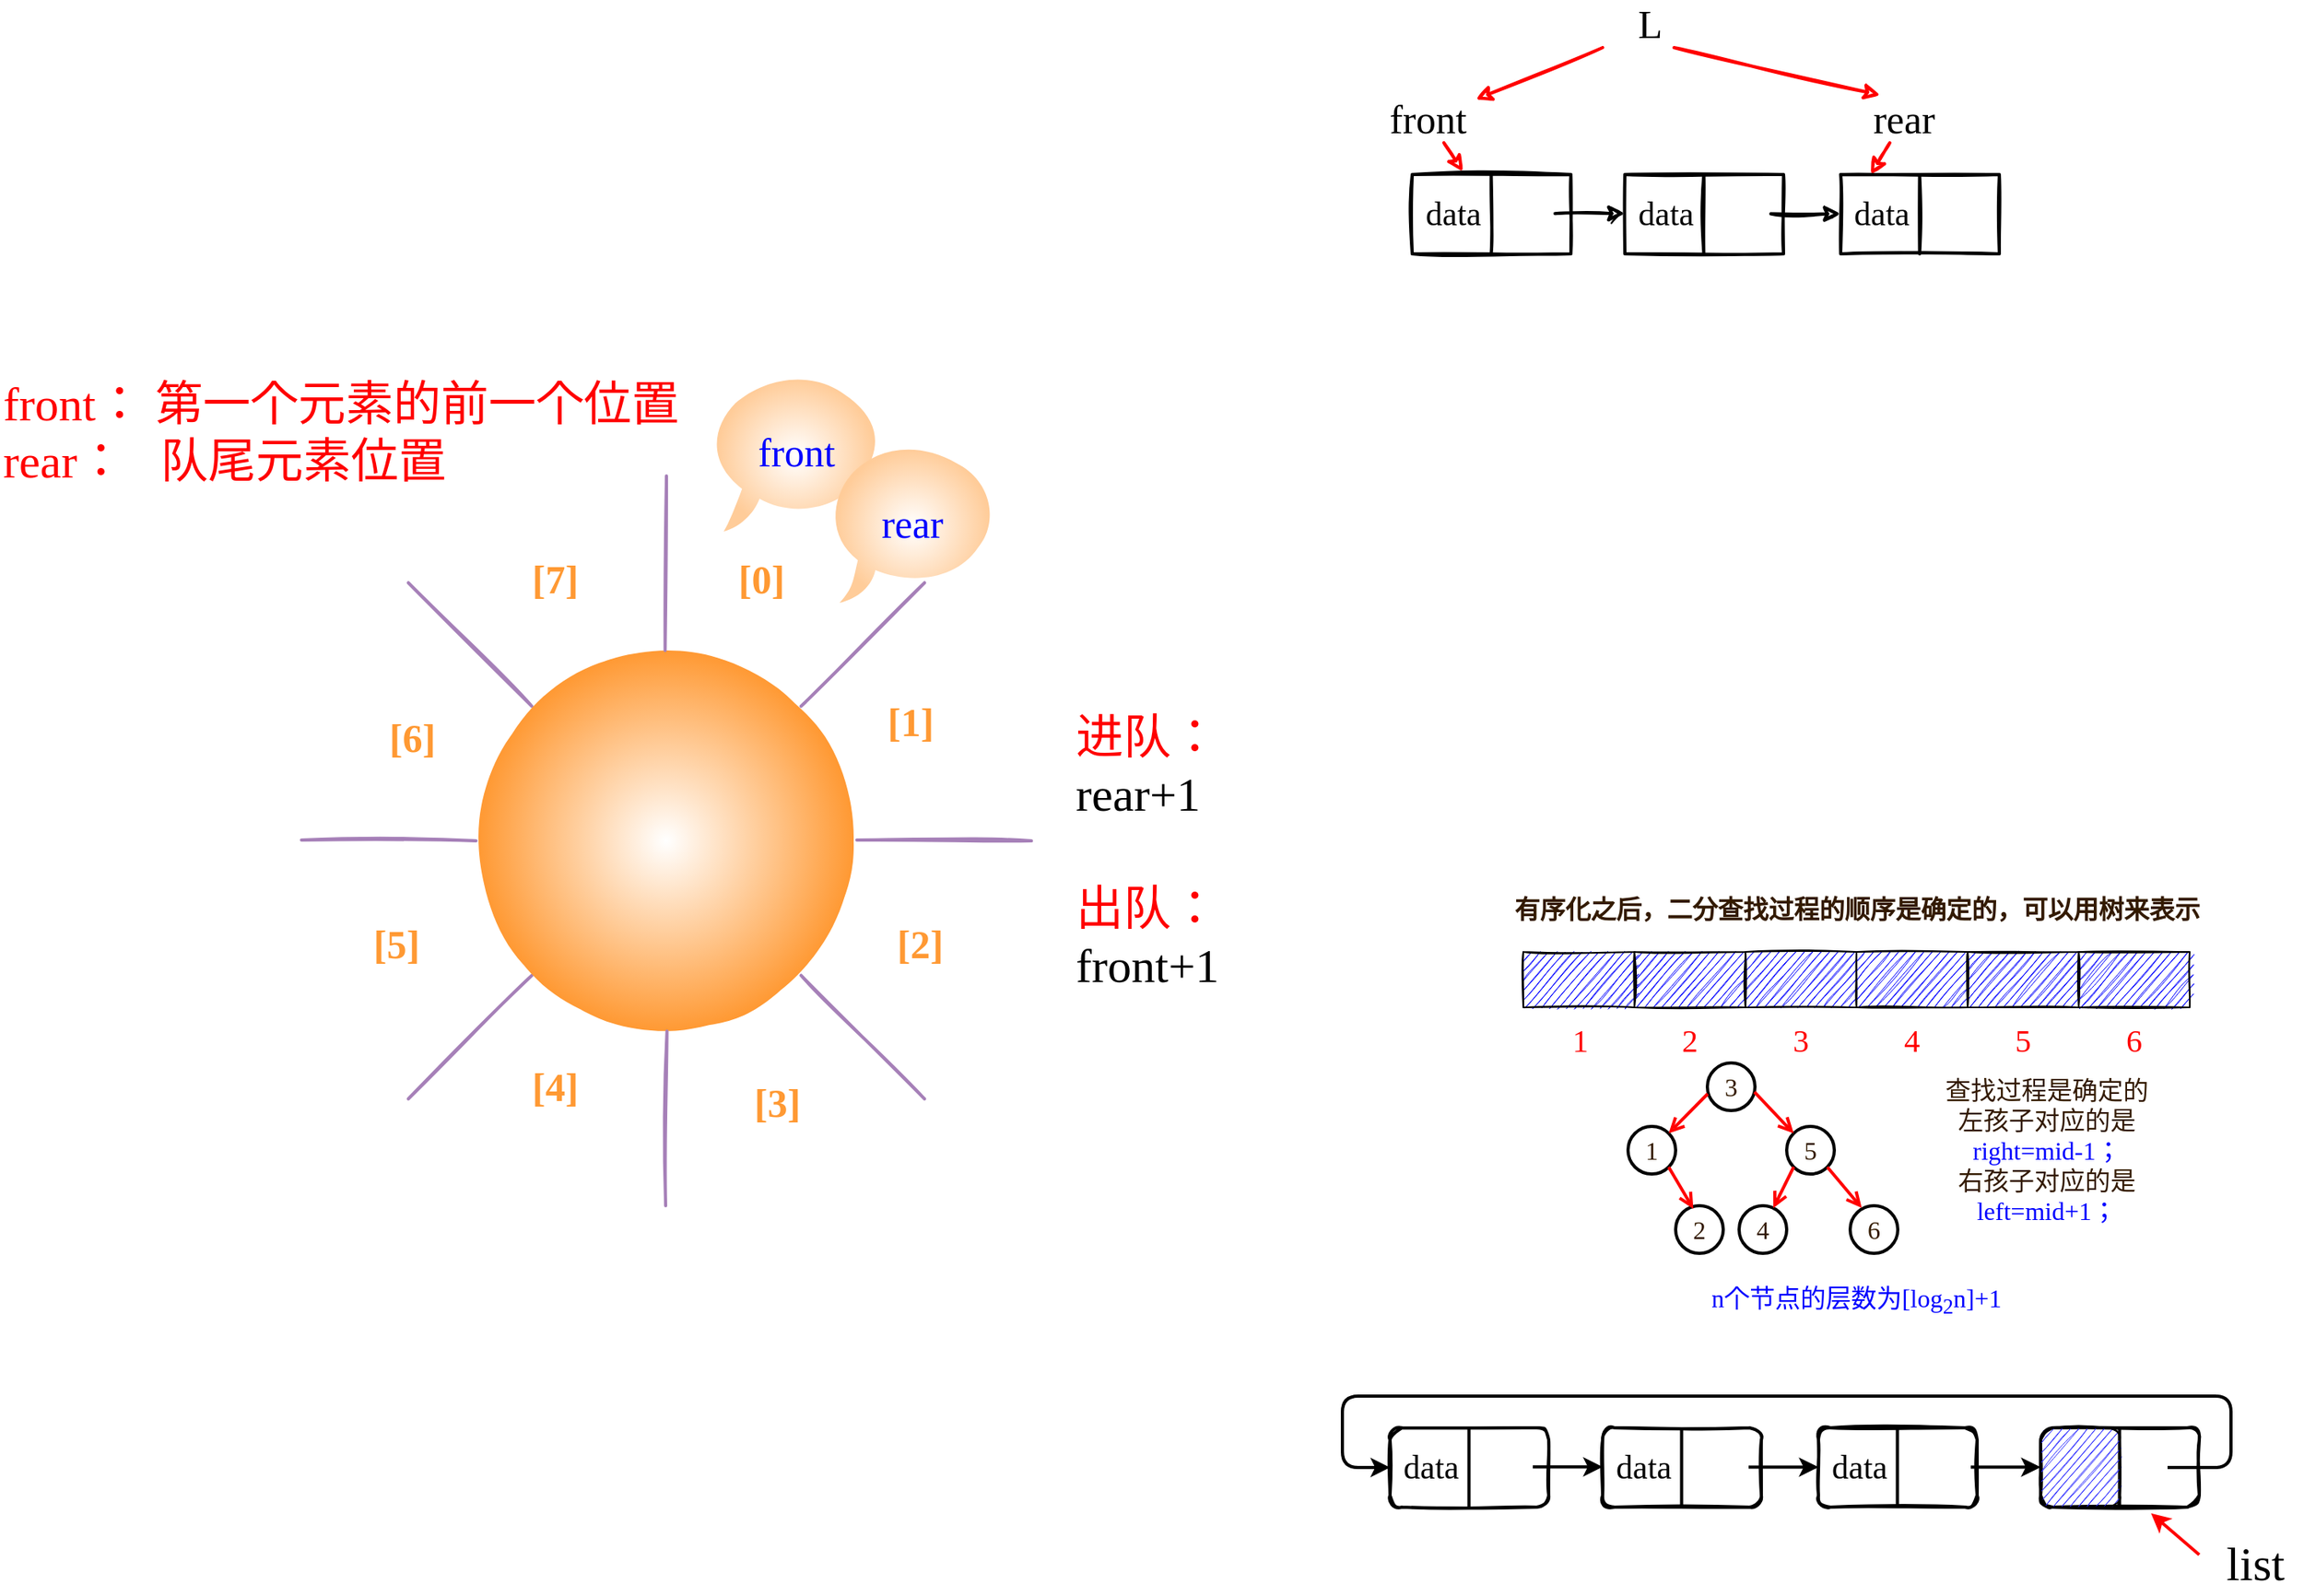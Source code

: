 <mxfile version="15.4.3" type="github">
  <diagram id="8I_mIMfLEamESNXaoSyJ" name="第 1 页">
    <mxGraphModel dx="2234" dy="1443" grid="1" gridSize="10" guides="1" tooltips="1" connect="1" arrows="1" fold="1" page="1" pageScale="1" pageWidth="3300" pageHeight="4681" math="0" shadow="0">
      <root>
        <mxCell id="0" />
        <mxCell id="1" parent="0" />
        <mxCell id="Zysu6RZLNLSL2eDihiWz-1" value="" style="whiteSpace=wrap;html=1;shadow=0;glass=0;strokeWidth=2;fillColor=none;gradientDirection=south;sketch=1;" parent="1" vertex="1">
          <mxGeometry x="1064" y="290" width="100" height="50" as="geometry" />
        </mxCell>
        <mxCell id="Zysu6RZLNLSL2eDihiWz-2" value="" style="endArrow=none;html=1;edgeStyle=orthogonalEdgeStyle;curved=0;strokeWidth=2;sketch=1;" parent="1" edge="1">
          <mxGeometry width="50" height="50" relative="1" as="geometry">
            <mxPoint x="1113.76" y="340" as="sourcePoint" />
            <mxPoint x="1113.76" y="290" as="targetPoint" />
          </mxGeometry>
        </mxCell>
        <mxCell id="Zysu6RZLNLSL2eDihiWz-3" value="" style="whiteSpace=wrap;html=1;shadow=0;glass=0;strokeWidth=2;fillColor=none;gradientDirection=south;sketch=1;" parent="1" vertex="1">
          <mxGeometry x="1200" y="290" width="100" height="50" as="geometry" />
        </mxCell>
        <mxCell id="Zysu6RZLNLSL2eDihiWz-4" value="" style="endArrow=none;html=1;edgeStyle=orthogonalEdgeStyle;curved=0;strokeWidth=2;sketch=1;" parent="1" edge="1">
          <mxGeometry width="50" height="50" relative="1" as="geometry">
            <mxPoint x="1249.76" y="340" as="sourcePoint" />
            <mxPoint x="1249.76" y="290" as="targetPoint" />
          </mxGeometry>
        </mxCell>
        <mxCell id="Zysu6RZLNLSL2eDihiWz-7" value="" style="whiteSpace=wrap;html=1;shadow=0;glass=0;strokeWidth=2;fillColor=none;gradientDirection=south;sketch=1;" parent="1" vertex="1">
          <mxGeometry x="930" y="290" width="100" height="50" as="geometry" />
        </mxCell>
        <mxCell id="Zysu6RZLNLSL2eDihiWz-8" value="" style="endArrow=none;html=1;edgeStyle=orthogonalEdgeStyle;curved=0;strokeWidth=2;sketch=1;" parent="1" edge="1">
          <mxGeometry width="50" height="50" relative="1" as="geometry">
            <mxPoint x="979.76" y="340" as="sourcePoint" />
            <mxPoint x="979.76" y="290" as="targetPoint" />
          </mxGeometry>
        </mxCell>
        <mxCell id="Zysu6RZLNLSL2eDihiWz-10" value="" style="endArrow=classic;html=1;endFill=1;strokeWidth=2;sketch=1;" parent="1" edge="1">
          <mxGeometry width="50" height="50" relative="1" as="geometry">
            <mxPoint x="1020" y="314.58" as="sourcePoint" />
            <mxPoint x="1064" y="314.58" as="targetPoint" />
          </mxGeometry>
        </mxCell>
        <mxCell id="Zysu6RZLNLSL2eDihiWz-12" value="" style="endArrow=classic;html=1;edgeStyle=orthogonalEdgeStyle;curved=0;endFill=1;strokeWidth=2;sketch=1;" parent="1" edge="1">
          <mxGeometry width="50" height="50" relative="1" as="geometry">
            <mxPoint x="1156" y="314.8" as="sourcePoint" />
            <mxPoint x="1200" y="314.8" as="targetPoint" />
            <Array as="points">
              <mxPoint x="1200" y="314.8" />
            </Array>
          </mxGeometry>
        </mxCell>
        <mxCell id="Zysu6RZLNLSL2eDihiWz-16" value="data" style="text;html=1;strokeColor=none;fillColor=none;align=center;verticalAlign=middle;whiteSpace=wrap;fontFamily=Comic Sans MS;fontSize=21;sketch=1;" parent="1" vertex="1">
          <mxGeometry x="926" y="300" width="60" height="30" as="geometry" />
        </mxCell>
        <mxCell id="Zysu6RZLNLSL2eDihiWz-17" value="data" style="text;html=1;strokeColor=none;fillColor=none;align=center;verticalAlign=middle;whiteSpace=wrap;fontFamily=Comic Sans MS;fontSize=21;sketch=1;" parent="1" vertex="1">
          <mxGeometry x="1060" y="300" width="60" height="30" as="geometry" />
        </mxCell>
        <mxCell id="Zysu6RZLNLSL2eDihiWz-18" value="data" style="text;html=1;strokeColor=none;fillColor=none;align=center;verticalAlign=middle;whiteSpace=wrap;fontFamily=Comic Sans MS;fontSize=21;sketch=1;" parent="1" vertex="1">
          <mxGeometry x="1196" y="300" width="60" height="30" as="geometry" />
        </mxCell>
        <mxCell id="Zysu6RZLNLSL2eDihiWz-19" value="" style="ellipse;whiteSpace=wrap;html=1;aspect=fixed;fillColor=#FFFFFF;strokeColor=none;gradientDirection=radial;sketch=1;" parent="1" vertex="1">
          <mxGeometry x="230" y="480" width="460" height="460" as="geometry" />
        </mxCell>
        <mxCell id="Zysu6RZLNLSL2eDihiWz-20" style="edgeStyle=none;orthogonalLoop=1;jettySize=auto;html=1;exitX=0;exitY=0;exitDx=0;exitDy=0;startArrow=none;startFill=0;endArrow=none;endFill=0;strokeWidth=2;strokeColor=#A680B8;sketch=1;" parent="1" source="Zysu6RZLNLSL2eDihiWz-24" target="Zysu6RZLNLSL2eDihiWz-19" edge="1">
          <mxGeometry relative="1" as="geometry" />
        </mxCell>
        <mxCell id="Zysu6RZLNLSL2eDihiWz-21" style="edgeStyle=none;orthogonalLoop=1;jettySize=auto;html=1;exitX=0;exitY=1;exitDx=0;exitDy=0;startArrow=none;startFill=0;endArrow=none;endFill=0;strokeWidth=2;strokeColor=#A680B8;sketch=1;" parent="1" source="Zysu6RZLNLSL2eDihiWz-24" target="Zysu6RZLNLSL2eDihiWz-19" edge="1">
          <mxGeometry relative="1" as="geometry" />
        </mxCell>
        <mxCell id="Zysu6RZLNLSL2eDihiWz-22" style="edgeStyle=none;orthogonalLoop=1;jettySize=auto;html=1;exitX=1;exitY=0;exitDx=0;exitDy=0;startArrow=none;startFill=0;endArrow=none;endFill=0;strokeWidth=2;strokeColor=#A680B8;sketch=1;" parent="1" source="Zysu6RZLNLSL2eDihiWz-24" target="Zysu6RZLNLSL2eDihiWz-19" edge="1">
          <mxGeometry relative="1" as="geometry" />
        </mxCell>
        <mxCell id="Zysu6RZLNLSL2eDihiWz-23" style="edgeStyle=none;orthogonalLoop=1;jettySize=auto;html=1;exitX=1;exitY=1;exitDx=0;exitDy=0;startArrow=none;startFill=0;endArrow=none;endFill=0;strokeWidth=2;strokeColor=#A680B8;sketch=1;" parent="1" source="Zysu6RZLNLSL2eDihiWz-24" target="Zysu6RZLNLSL2eDihiWz-19" edge="1">
          <mxGeometry relative="1" as="geometry" />
        </mxCell>
        <mxCell id="Zysu6RZLNLSL2eDihiWz-24" value="" style="ellipse;whiteSpace=wrap;html=1;aspect=fixed;gradientDirection=radial;strokeColor=none;gradientColor=#FF9933;sketch=1;" parent="1" vertex="1">
          <mxGeometry x="340" y="590" width="240" height="240" as="geometry" />
        </mxCell>
        <mxCell id="Zysu6RZLNLSL2eDihiWz-25" value="" style="endArrow=none;html=1;entryX=0.5;entryY=0;entryDx=0;entryDy=0;strokeWidth=2;strokeColor=#A680B8;sketch=1;" parent="1" target="Zysu6RZLNLSL2eDihiWz-19" edge="1">
          <mxGeometry width="50" height="50" relative="1" as="geometry">
            <mxPoint x="459.17" y="590" as="sourcePoint" />
            <mxPoint x="459.17" y="520" as="targetPoint" />
          </mxGeometry>
        </mxCell>
        <mxCell id="Zysu6RZLNLSL2eDihiWz-26" value="" style="endArrow=none;html=1;entryX=0.5;entryY=0;entryDx=0;entryDy=0;strokeColor=#A680B8;strokeWidth=2;sketch=1;" parent="1" edge="1">
          <mxGeometry width="50" height="50" relative="1" as="geometry">
            <mxPoint x="459.5" y="940" as="sourcePoint" />
            <mxPoint x="460.33" y="830" as="targetPoint" />
          </mxGeometry>
        </mxCell>
        <mxCell id="Zysu6RZLNLSL2eDihiWz-27" value="" style="endArrow=none;html=1;entryX=0.5;entryY=0;entryDx=0;entryDy=0;exitX=1;exitY=0.5;exitDx=0;exitDy=0;strokeWidth=2;strokeColor=#A680B8;sketch=1;" parent="1" source="Zysu6RZLNLSL2eDihiWz-19" edge="1">
          <mxGeometry width="50" height="50" relative="1" as="geometry">
            <mxPoint x="679.17" y="709.5" as="sourcePoint" />
            <mxPoint x="580.0" y="709.5" as="targetPoint" />
          </mxGeometry>
        </mxCell>
        <mxCell id="Zysu6RZLNLSL2eDihiWz-28" value="" style="endArrow=none;html=1;entryX=0.5;entryY=0;entryDx=0;entryDy=0;exitX=1;exitY=0.5;exitDx=0;exitDy=0;strokeColor=#A680B8;strokeWidth=2;sketch=1;" parent="1" edge="1">
          <mxGeometry width="50" height="50" relative="1" as="geometry">
            <mxPoint x="340" y="710" as="sourcePoint" />
            <mxPoint x="230" y="709.5" as="targetPoint" />
          </mxGeometry>
        </mxCell>
        <mxCell id="Zysu6RZLNLSL2eDihiWz-29" value="[0]" style="text;html=1;strokeColor=none;fillColor=none;align=center;verticalAlign=middle;whiteSpace=wrap;fontSize=25;fontFamily=Comic Sans MS;fontColor=#FF9933;fontStyle=1;horizontal=1;labelBackgroundColor=none;labelBorderColor=none;sketch=1;" parent="1" vertex="1">
          <mxGeometry x="490" y="530" width="60" height="30" as="geometry" />
        </mxCell>
        <mxCell id="Zysu6RZLNLSL2eDihiWz-30" value="[7]" style="text;html=1;strokeColor=none;fillColor=none;align=center;verticalAlign=middle;whiteSpace=wrap;fontSize=25;fontFamily=Comic Sans MS;fontColor=#FF9933;fontStyle=1;horizontal=1;labelBackgroundColor=none;labelBorderColor=none;sketch=1;" parent="1" vertex="1">
          <mxGeometry x="360" y="530" width="60" height="30" as="geometry" />
        </mxCell>
        <mxCell id="Zysu6RZLNLSL2eDihiWz-31" value="[6]" style="text;html=1;strokeColor=none;fillColor=none;align=center;verticalAlign=middle;whiteSpace=wrap;fontSize=25;fontFamily=Comic Sans MS;fontColor=#FF9933;fontStyle=1;horizontal=1;labelBackgroundColor=none;labelBorderColor=none;sketch=1;" parent="1" vertex="1">
          <mxGeometry x="270" y="630" width="60" height="30" as="geometry" />
        </mxCell>
        <mxCell id="Zysu6RZLNLSL2eDihiWz-32" value="[5]" style="text;html=1;strokeColor=none;fillColor=none;align=center;verticalAlign=middle;whiteSpace=wrap;fontSize=25;fontFamily=Comic Sans MS;fontColor=#FF9933;fontStyle=1;horizontal=1;labelBackgroundColor=none;labelBorderColor=none;sketch=1;" parent="1" vertex="1">
          <mxGeometry x="260" y="760" width="60" height="30" as="geometry" />
        </mxCell>
        <mxCell id="Zysu6RZLNLSL2eDihiWz-33" value="[4]" style="text;html=1;strokeColor=none;fillColor=none;align=center;verticalAlign=middle;whiteSpace=wrap;fontSize=25;fontFamily=Comic Sans MS;fontColor=#FF9933;fontStyle=1;horizontal=1;labelBackgroundColor=none;labelBorderColor=none;sketch=1;" parent="1" vertex="1">
          <mxGeometry x="360" y="850" width="60" height="30" as="geometry" />
        </mxCell>
        <mxCell id="Zysu6RZLNLSL2eDihiWz-34" value="[1]" style="text;html=1;strokeColor=none;fillColor=none;align=center;verticalAlign=middle;whiteSpace=wrap;fontSize=25;fontFamily=Comic Sans MS;fontColor=#FF9933;fontStyle=1;horizontal=1;labelBackgroundColor=none;labelBorderColor=none;sketch=1;" parent="1" vertex="1">
          <mxGeometry x="584" y="620" width="60" height="30" as="geometry" />
        </mxCell>
        <mxCell id="Zysu6RZLNLSL2eDihiWz-35" value="[2]" style="text;html=1;strokeColor=none;fillColor=none;align=center;verticalAlign=middle;whiteSpace=wrap;fontSize=25;fontFamily=Comic Sans MS;fontColor=#FF9933;fontStyle=1;horizontal=1;labelBackgroundColor=none;labelBorderColor=none;sketch=1;" parent="1" vertex="1">
          <mxGeometry x="590" y="760" width="60" height="30" as="geometry" />
        </mxCell>
        <mxCell id="Zysu6RZLNLSL2eDihiWz-36" value="[3]" style="text;html=1;strokeColor=none;fillColor=none;align=center;verticalAlign=middle;whiteSpace=wrap;fontSize=25;fontFamily=Comic Sans MS;fontColor=#FF9933;fontStyle=1;horizontal=1;labelBackgroundColor=none;labelBorderColor=none;sketch=1;" parent="1" vertex="1">
          <mxGeometry x="500" y="860" width="60" height="30" as="geometry" />
        </mxCell>
        <mxCell id="Zysu6RZLNLSL2eDihiWz-37" value="front" style="whiteSpace=wrap;html=1;shape=mxgraph.basic.oval_callout;labelBackgroundColor=none;fontFamily=Comic Sans MS;fontSize=25;fontColor=#0000FF;fillColor=default;gradientDirection=radial;verticalAlign=middle;strokeColor=none;gradientColor=#FFCC99;sketch=1;" parent="1" vertex="1">
          <mxGeometry x="487" y="415" width="110" height="100" as="geometry" />
        </mxCell>
        <mxCell id="Zysu6RZLNLSL2eDihiWz-38" value="进队：&lt;br style=&quot;font-size: 30px;&quot;&gt;&lt;font color=&quot;#000000&quot; style=&quot;font-size: 30px;&quot;&gt;rear+1&lt;/font&gt;&lt;br style=&quot;font-size: 30px;&quot;&gt;&lt;br style=&quot;font-size: 30px;&quot;&gt;出队：&lt;br style=&quot;font-size: 30px;&quot;&gt;&lt;font color=&quot;#000000&quot; style=&quot;font-size: 30px;&quot;&gt;front+1&lt;/font&gt;" style="text;html=1;strokeColor=none;fillColor=none;align=left;verticalAlign=top;whiteSpace=wrap;labelBackgroundColor=none;fontFamily=Comic Sans MS;fontSize=30;fontColor=#FF0000;sketch=1;" parent="1" vertex="1">
          <mxGeometry x="716" y="620" width="140" height="210" as="geometry" />
        </mxCell>
        <mxCell id="Zysu6RZLNLSL2eDihiWz-39" value="front： 第一个元素的前一个位置&lt;br&gt;rear：&amp;nbsp; &amp;nbsp;队尾元素位置" style="text;html=1;strokeColor=none;fillColor=none;align=left;verticalAlign=top;whiteSpace=wrap;labelBackgroundColor=none;fontFamily=Comic Sans MS;fontSize=30;fontColor=#FF0000;horizontal=1;sketch=1;" parent="1" vertex="1">
          <mxGeometry x="40" y="410" width="470" height="100" as="geometry" />
        </mxCell>
        <mxCell id="Zysu6RZLNLSL2eDihiWz-40" style="edgeStyle=none;orthogonalLoop=1;jettySize=auto;html=1;exitX=1;exitY=0.5;exitDx=0;exitDy=0;fontFamily=Comic Sans MS;fontSize=30;fontColor=#FF0000;startArrow=none;startFill=0;endArrow=none;endFill=0;strokeColor=#A680B8;strokeWidth=2;sketch=1;" parent="1" source="Zysu6RZLNLSL2eDihiWz-39" target="Zysu6RZLNLSL2eDihiWz-39" edge="1">
          <mxGeometry relative="1" as="geometry" />
        </mxCell>
        <mxCell id="Zysu6RZLNLSL2eDihiWz-41" value="rear" style="whiteSpace=wrap;html=1;shape=mxgraph.basic.oval_callout;labelBackgroundColor=none;fontFamily=Comic Sans MS;fontSize=25;fontColor=#0000FF;fillColor=default;gradientDirection=radial;verticalAlign=middle;strokeColor=none;gradientColor=#FFCC99;sketch=1;" parent="1" vertex="1">
          <mxGeometry x="560" y="460" width="110" height="100" as="geometry" />
        </mxCell>
        <mxCell id="Zysu6RZLNLSL2eDihiWz-42" value="front" style="text;html=1;strokeColor=none;fillColor=none;align=center;verticalAlign=middle;whiteSpace=wrap;fontFamily=Comic Sans MS;fontSize=25;sketch=1;" parent="1" vertex="1">
          <mxGeometry x="910" y="240" width="60" height="30" as="geometry" />
        </mxCell>
        <mxCell id="Zysu6RZLNLSL2eDihiWz-43" value="L" style="text;html=1;strokeColor=none;fillColor=none;align=center;verticalAlign=middle;whiteSpace=wrap;fontFamily=Comic Sans MS;fontSize=25;sketch=1;" parent="1" vertex="1">
          <mxGeometry x="1050" y="180" width="60" height="30" as="geometry" />
        </mxCell>
        <mxCell id="Zysu6RZLNLSL2eDihiWz-46" value="" style="endArrow=classic;html=1;endFill=1;strokeWidth=2;strokeColor=#FF0000;sketch=1;" parent="1" source="Zysu6RZLNLSL2eDihiWz-48" edge="1">
          <mxGeometry width="50" height="50" relative="1" as="geometry">
            <mxPoint x="1233" y="270" as="sourcePoint" />
            <mxPoint x="1219" y="290" as="targetPoint" />
            <Array as="points" />
          </mxGeometry>
        </mxCell>
        <mxCell id="Zysu6RZLNLSL2eDihiWz-47" value="" style="endArrow=classic;html=1;endFill=1;strokeWidth=2;strokeColor=#FF0000;exitX=0;exitY=1;exitDx=0;exitDy=0;sketch=1;" parent="1" source="Zysu6RZLNLSL2eDihiWz-43" target="Zysu6RZLNLSL2eDihiWz-42" edge="1">
          <mxGeometry width="50" height="50" relative="1" as="geometry">
            <mxPoint x="1070" y="210" as="sourcePoint" />
            <mxPoint x="998" y="230" as="targetPoint" />
          </mxGeometry>
        </mxCell>
        <mxCell id="Zysu6RZLNLSL2eDihiWz-48" value="rear" style="text;html=1;strokeColor=none;fillColor=none;align=center;verticalAlign=middle;whiteSpace=wrap;fontFamily=Comic Sans MS;fontSize=25;sketch=1;" parent="1" vertex="1">
          <mxGeometry x="1210" y="240" width="60" height="30" as="geometry" />
        </mxCell>
        <mxCell id="Zysu6RZLNLSL2eDihiWz-49" value="" style="endArrow=classic;html=1;endFill=1;strokeWidth=2;strokeColor=#FF0000;exitX=0.75;exitY=1;exitDx=0;exitDy=0;entryX=0.25;entryY=0;entryDx=0;entryDy=0;sketch=1;" parent="1" source="Zysu6RZLNLSL2eDihiWz-43" target="Zysu6RZLNLSL2eDihiWz-48" edge="1">
          <mxGeometry width="50" height="50" relative="1" as="geometry">
            <mxPoint x="1130" y="189.996" as="sourcePoint" />
            <mxPoint x="1176" y="250" as="targetPoint" />
          </mxGeometry>
        </mxCell>
        <mxCell id="Zysu6RZLNLSL2eDihiWz-50" value="" style="endArrow=classic;html=1;endFill=1;strokeWidth=2;strokeColor=#FF0000;entryX=0.32;entryY=-0.036;entryDx=0;entryDy=0;entryPerimeter=0;sketch=1;" parent="1" source="Zysu6RZLNLSL2eDihiWz-42" target="Zysu6RZLNLSL2eDihiWz-7" edge="1">
          <mxGeometry width="50" height="50" relative="1" as="geometry">
            <mxPoint x="961" y="280" as="sourcePoint" />
            <mxPoint x="973.3" y="297.9" as="targetPoint" />
            <Array as="points" />
          </mxGeometry>
        </mxCell>
        <mxCell id="9BJwpCjlnF0WbDAI3doB-7" value="1" style="text;html=1;strokeColor=none;fillColor=none;align=center;verticalAlign=middle;whiteSpace=wrap;rounded=0;sketch=1;fontSize=20;fontFamily=Comic Sans MS;fontColor=#FF0000;" parent="1" vertex="1">
          <mxGeometry x="1006" y="820" width="60" height="30" as="geometry" />
        </mxCell>
        <mxCell id="9BJwpCjlnF0WbDAI3doB-8" value="2" style="text;html=1;strokeColor=none;fillColor=none;align=center;verticalAlign=middle;whiteSpace=wrap;rounded=0;sketch=1;fontSize=20;fontFamily=Comic Sans MS;fontColor=#FF0000;" parent="1" vertex="1">
          <mxGeometry x="1075" y="820" width="60" height="30" as="geometry" />
        </mxCell>
        <mxCell id="9BJwpCjlnF0WbDAI3doB-9" value="3" style="text;html=1;strokeColor=none;fillColor=none;align=center;verticalAlign=middle;whiteSpace=wrap;rounded=0;sketch=1;fontSize=20;fontFamily=Comic Sans MS;fontColor=#FF0000;" parent="1" vertex="1">
          <mxGeometry x="1145" y="820" width="60" height="30" as="geometry" />
        </mxCell>
        <mxCell id="9BJwpCjlnF0WbDAI3doB-10" value="4" style="text;html=1;strokeColor=none;fillColor=none;align=center;verticalAlign=middle;whiteSpace=wrap;rounded=0;sketch=1;fontSize=20;fontFamily=Comic Sans MS;fontColor=#FF0000;" parent="1" vertex="1">
          <mxGeometry x="1215" y="820" width="60" height="30" as="geometry" />
        </mxCell>
        <mxCell id="9BJwpCjlnF0WbDAI3doB-11" value="5" style="text;html=1;strokeColor=none;fillColor=none;align=center;verticalAlign=middle;whiteSpace=wrap;rounded=0;sketch=1;fontSize=20;fontFamily=Comic Sans MS;fontColor=#FF0000;" parent="1" vertex="1">
          <mxGeometry x="1285" y="820" width="60" height="30" as="geometry" />
        </mxCell>
        <mxCell id="9BJwpCjlnF0WbDAI3doB-12" value="6" style="text;html=1;strokeColor=none;fillColor=none;align=center;verticalAlign=middle;whiteSpace=wrap;rounded=0;sketch=1;fontSize=20;fontFamily=Comic Sans MS;fontColor=#FF0000;" parent="1" vertex="1">
          <mxGeometry x="1355" y="820" width="60" height="30" as="geometry" />
        </mxCell>
        <mxCell id="9BJwpCjlnF0WbDAI3doB-13" value="有序化之后，二分查找过程的顺序是确定的，可以用树来表示" style="text;html=1;strokeColor=none;fillColor=none;align=center;verticalAlign=middle;whiteSpace=wrap;rounded=0;sketch=1;fontFamily=Comic Sans MS;fontSize=16;fontColor=#331A00;labelBackgroundColor=none;fontStyle=1;horizontal=1;" parent="1" vertex="1">
          <mxGeometry x="989.75" y="745" width="440.5" height="15" as="geometry" />
        </mxCell>
        <mxCell id="9BJwpCjlnF0WbDAI3doB-14" value="" style="group" parent="1" vertex="1" connectable="0">
          <mxGeometry x="1000" y="780" width="420" height="35" as="geometry" />
        </mxCell>
        <mxCell id="9BJwpCjlnF0WbDAI3doB-1" value="" style="whiteSpace=wrap;html=1;sketch=1;fillStyle=hachure;fillColor=#0000FF;strokeColor=#000000;" parent="9BJwpCjlnF0WbDAI3doB-14" vertex="1">
          <mxGeometry width="70" height="35" as="geometry" />
        </mxCell>
        <mxCell id="9BJwpCjlnF0WbDAI3doB-2" value="" style="whiteSpace=wrap;html=1;sketch=1;fillStyle=hachure;fillColor=#0000FF;" parent="9BJwpCjlnF0WbDAI3doB-14" vertex="1">
          <mxGeometry x="70" width="70" height="35" as="geometry" />
        </mxCell>
        <mxCell id="9BJwpCjlnF0WbDAI3doB-3" value="" style="whiteSpace=wrap;html=1;sketch=1;fillStyle=hachure;fillColor=#0000FF;" parent="9BJwpCjlnF0WbDAI3doB-14" vertex="1">
          <mxGeometry x="140" width="70" height="35" as="geometry" />
        </mxCell>
        <mxCell id="9BJwpCjlnF0WbDAI3doB-4" value="" style="whiteSpace=wrap;html=1;sketch=1;fillStyle=hachure;fillColor=#0000FF;" parent="9BJwpCjlnF0WbDAI3doB-14" vertex="1">
          <mxGeometry x="210" width="70" height="35" as="geometry" />
        </mxCell>
        <mxCell id="9BJwpCjlnF0WbDAI3doB-5" value="" style="whiteSpace=wrap;html=1;sketch=1;fillStyle=hachure;fillColor=#0000FF;" parent="9BJwpCjlnF0WbDAI3doB-14" vertex="1">
          <mxGeometry x="280" width="70" height="35" as="geometry" />
        </mxCell>
        <mxCell id="9BJwpCjlnF0WbDAI3doB-6" value="" style="whiteSpace=wrap;html=1;sketch=1;fillStyle=hachure;fillColor=#0000FF;" parent="9BJwpCjlnF0WbDAI3doB-14" vertex="1">
          <mxGeometry x="350" width="70" height="35" as="geometry" />
        </mxCell>
        <mxCell id="9BJwpCjlnF0WbDAI3doB-15" value="3" style="ellipse;whiteSpace=wrap;html=1;aspect=fixed;labelBackgroundColor=none;sketch=0;fontFamily=Comic Sans MS;fontSize=16;fontColor=#331A00;strokeColor=#000000;fillColor=none;gradientDirection=south;align=center;strokeWidth=2;fillStyle=hachure;" parent="1" vertex="1">
          <mxGeometry x="1116" y="850" width="30" height="30" as="geometry" />
        </mxCell>
        <mxCell id="9BJwpCjlnF0WbDAI3doB-16" value="1" style="ellipse;whiteSpace=wrap;html=1;aspect=fixed;labelBackgroundColor=none;sketch=0;fontFamily=Comic Sans MS;fontSize=16;fontColor=#331A00;strokeColor=#000000;fillColor=none;gradientDirection=south;align=center;strokeWidth=2;fillStyle=hachure;" parent="1" vertex="1">
          <mxGeometry x="1066" y="890" width="30" height="30" as="geometry" />
        </mxCell>
        <mxCell id="9BJwpCjlnF0WbDAI3doB-17" value="5" style="ellipse;whiteSpace=wrap;html=1;aspect=fixed;labelBackgroundColor=none;sketch=0;fontFamily=Comic Sans MS;fontSize=16;fontColor=#331A00;strokeColor=#000000;fillColor=none;gradientDirection=south;align=center;strokeWidth=2;fillStyle=hachure;" parent="1" vertex="1">
          <mxGeometry x="1166" y="890" width="30" height="30" as="geometry" />
        </mxCell>
        <mxCell id="9BJwpCjlnF0WbDAI3doB-18" value="2" style="ellipse;whiteSpace=wrap;html=1;aspect=fixed;labelBackgroundColor=none;sketch=0;fontFamily=Comic Sans MS;fontSize=16;fontColor=#331A00;strokeColor=#000000;fillColor=none;gradientDirection=south;align=center;strokeWidth=2;fillStyle=hachure;" parent="1" vertex="1">
          <mxGeometry x="1096" y="940" width="30" height="30" as="geometry" />
        </mxCell>
        <mxCell id="9BJwpCjlnF0WbDAI3doB-19" value="6" style="ellipse;whiteSpace=wrap;html=1;aspect=fixed;labelBackgroundColor=none;sketch=0;fontFamily=Comic Sans MS;fontSize=16;fontColor=#331A00;strokeColor=#000000;fillColor=none;gradientDirection=south;align=center;strokeWidth=2;fillStyle=hachure;" parent="1" vertex="1">
          <mxGeometry x="1206" y="940" width="30" height="30" as="geometry" />
        </mxCell>
        <mxCell id="9BJwpCjlnF0WbDAI3doB-20" value="4" style="ellipse;whiteSpace=wrap;html=1;aspect=fixed;labelBackgroundColor=none;sketch=0;fontFamily=Comic Sans MS;fontSize=16;fontColor=#331A00;strokeColor=#000000;fillColor=none;gradientDirection=south;align=center;strokeWidth=2;fillStyle=hachure;" parent="1" vertex="1">
          <mxGeometry x="1136" y="940" width="30" height="30" as="geometry" />
        </mxCell>
        <mxCell id="9BJwpCjlnF0WbDAI3doB-21" value="" style="endArrow=open;html=1;rounded=1;sketch=0;fontFamily=Comic Sans MS;fontSize=16;fontColor=#331A00;endFill=0;exitX=0.006;exitY=0.65;exitDx=0;exitDy=0;entryX=1;entryY=0;entryDx=0;entryDy=0;strokeWidth=2;strokeColor=#FF0000;exitPerimeter=0;" parent="1" source="9BJwpCjlnF0WbDAI3doB-15" target="9BJwpCjlnF0WbDAI3doB-16" edge="1">
          <mxGeometry width="50" height="50" relative="1" as="geometry">
            <mxPoint x="1021" y="860" as="sourcePoint" />
            <mxPoint x="1021" y="900" as="targetPoint" />
          </mxGeometry>
        </mxCell>
        <mxCell id="9BJwpCjlnF0WbDAI3doB-23" value="" style="endArrow=open;html=1;rounded=1;sketch=0;fontFamily=Comic Sans MS;fontSize=16;fontColor=#331A00;endFill=0;entryX=0;entryY=0;entryDx=0;entryDy=0;strokeWidth=2;strokeColor=#FF0000;exitX=0.989;exitY=0.611;exitDx=0;exitDy=0;exitPerimeter=0;" parent="1" source="9BJwpCjlnF0WbDAI3doB-15" target="9BJwpCjlnF0WbDAI3doB-17" edge="1">
          <mxGeometry width="50" height="50" relative="1" as="geometry">
            <mxPoint x="1141" y="865" as="sourcePoint" />
            <mxPoint x="1241.457" y="890.003" as="targetPoint" />
          </mxGeometry>
        </mxCell>
        <mxCell id="9BJwpCjlnF0WbDAI3doB-24" value="" style="endArrow=open;html=1;rounded=1;sketch=0;fontFamily=Comic Sans MS;fontSize=16;fontColor=#331A00;endFill=0;entryX=0.372;entryY=0.067;entryDx=0;entryDy=0;strokeWidth=2;strokeColor=#FF0000;entryPerimeter=0;exitX=1;exitY=1;exitDx=0;exitDy=0;" parent="1" source="9BJwpCjlnF0WbDAI3doB-16" target="9BJwpCjlnF0WbDAI3doB-18" edge="1">
          <mxGeometry width="50" height="50" relative="1" as="geometry">
            <mxPoint x="1136.15" y="890.28" as="sourcePoint" />
            <mxPoint x="1111.607" y="914.393" as="targetPoint" />
          </mxGeometry>
        </mxCell>
        <mxCell id="9BJwpCjlnF0WbDAI3doB-25" value="" style="endArrow=open;html=1;rounded=1;sketch=0;fontFamily=Comic Sans MS;fontSize=16;fontColor=#331A00;endFill=0;exitX=0;exitY=1;exitDx=0;exitDy=0;strokeWidth=2;strokeColor=#FF0000;" parent="1" source="9BJwpCjlnF0WbDAI3doB-17" target="9BJwpCjlnF0WbDAI3doB-20" edge="1">
          <mxGeometry width="50" height="50" relative="1" as="geometry">
            <mxPoint x="1146.15" y="900.28" as="sourcePoint" />
            <mxPoint x="1151" y="930" as="targetPoint" />
          </mxGeometry>
        </mxCell>
        <mxCell id="9BJwpCjlnF0WbDAI3doB-26" value="" style="endArrow=open;html=1;rounded=1;sketch=0;fontFamily=Comic Sans MS;fontSize=16;fontColor=#331A00;endFill=0;exitX=1;exitY=1;exitDx=0;exitDy=0;strokeWidth=2;strokeColor=#FF0000;entryX=0.243;entryY=0.046;entryDx=0;entryDy=0;entryPerimeter=0;" parent="1" source="9BJwpCjlnF0WbDAI3doB-17" target="9BJwpCjlnF0WbDAI3doB-19" edge="1">
          <mxGeometry width="50" height="50" relative="1" as="geometry">
            <mxPoint x="1156.15" y="910.28" as="sourcePoint" />
            <mxPoint x="1211" y="940" as="targetPoint" />
          </mxGeometry>
        </mxCell>
        <mxCell id="9BJwpCjlnF0WbDAI3doB-27" value="查找过程是确定的&lt;br style=&quot;font-size: 16px&quot;&gt;左孩子对应的是&lt;font color=&quot;#0000ff&quot;&gt;right=mid-1；&lt;/font&gt;&lt;br style=&quot;font-size: 16px&quot;&gt;右孩子对应的是&lt;font color=&quot;#0000ff&quot;&gt;left=mid+1；&lt;/font&gt;" style="text;html=1;strokeColor=none;fillColor=none;align=center;verticalAlign=middle;whiteSpace=wrap;rounded=0;labelBackgroundColor=none;sketch=0;fontFamily=Comic Sans MS;fontSize=16;fontColor=#331A00;" parent="1" vertex="1">
          <mxGeometry x="1250" y="845" width="160" height="120" as="geometry" />
        </mxCell>
        <mxCell id="9BJwpCjlnF0WbDAI3doB-28" value="n个节点的层数为[log&lt;sub&gt;2&lt;/sub&gt;n]+1" style="text;html=1;strokeColor=none;fillColor=none;align=center;verticalAlign=middle;whiteSpace=wrap;rounded=0;labelBackgroundColor=none;sketch=0;fontFamily=Comic Sans MS;fontSize=16;fontColor=#0000FF;" parent="1" vertex="1">
          <mxGeometry x="1110" y="980" width="200" height="40" as="geometry" />
        </mxCell>
        <mxCell id="Kg7DQLDmodfQuBdxILWU-1" value="" style="whiteSpace=wrap;html=1;shadow=0;glass=0;strokeWidth=2;fillColor=none;gradientDirection=south;rounded=1;sketch=1;" vertex="1" parent="1">
          <mxGeometry x="1050" y="1080" width="100" height="50" as="geometry" />
        </mxCell>
        <mxCell id="Kg7DQLDmodfQuBdxILWU-2" value="" style="endArrow=none;html=1;rounded=1;sketch=0;edgeStyle=orthogonalEdgeStyle;curved=0;strokeWidth=2;" edge="1" parent="1">
          <mxGeometry width="50" height="50" relative="1" as="geometry">
            <mxPoint x="1099.76" y="1130" as="sourcePoint" />
            <mxPoint x="1099.76" y="1080" as="targetPoint" />
          </mxGeometry>
        </mxCell>
        <mxCell id="Kg7DQLDmodfQuBdxILWU-3" value="" style="whiteSpace=wrap;html=1;shadow=0;glass=0;strokeWidth=2;fillColor=none;gradientDirection=south;rounded=1;sketch=1;" vertex="1" parent="1">
          <mxGeometry x="1186" y="1080" width="100" height="50" as="geometry" />
        </mxCell>
        <mxCell id="Kg7DQLDmodfQuBdxILWU-4" value="" style="endArrow=none;html=1;rounded=1;sketch=0;edgeStyle=orthogonalEdgeStyle;curved=0;strokeWidth=2;" edge="1" parent="1">
          <mxGeometry width="50" height="50" relative="1" as="geometry">
            <mxPoint x="1235.76" y="1130" as="sourcePoint" />
            <mxPoint x="1235.76" y="1080" as="targetPoint" />
          </mxGeometry>
        </mxCell>
        <mxCell id="Kg7DQLDmodfQuBdxILWU-5" value="" style="whiteSpace=wrap;html=1;shadow=0;glass=0;strokeWidth=2;fillColor=none;gradientDirection=south;rounded=1;sketch=1;" vertex="1" parent="1">
          <mxGeometry x="1326" y="1080" width="100" height="50" as="geometry" />
        </mxCell>
        <mxCell id="Kg7DQLDmodfQuBdxILWU-6" value="" style="endArrow=none;html=1;rounded=1;sketch=0;edgeStyle=orthogonalEdgeStyle;curved=0;strokeWidth=2;" edge="1" parent="1">
          <mxGeometry width="50" height="50" relative="1" as="geometry">
            <mxPoint x="1375.76" y="1130" as="sourcePoint" />
            <mxPoint x="1375.76" y="1080" as="targetPoint" />
          </mxGeometry>
        </mxCell>
        <mxCell id="Kg7DQLDmodfQuBdxILWU-7" value="" style="whiteSpace=wrap;html=1;shadow=0;glass=0;strokeWidth=2;fillColor=none;gradientDirection=south;rounded=1;sketch=1;" vertex="1" parent="1">
          <mxGeometry x="916" y="1080" width="100" height="50" as="geometry" />
        </mxCell>
        <mxCell id="Kg7DQLDmodfQuBdxILWU-8" value="" style="endArrow=none;html=1;rounded=1;sketch=0;edgeStyle=orthogonalEdgeStyle;curved=0;strokeWidth=2;" edge="1" parent="1">
          <mxGeometry width="50" height="50" relative="1" as="geometry">
            <mxPoint x="965.76" y="1130" as="sourcePoint" />
            <mxPoint x="965.76" y="1080" as="targetPoint" />
          </mxGeometry>
        </mxCell>
        <mxCell id="Kg7DQLDmodfQuBdxILWU-9" value="" style="rounded=1;whiteSpace=wrap;html=1;sketch=1;fillStyle=hachure;fillColor=#3333FF;" vertex="1" parent="1">
          <mxGeometry x="1326" y="1080" width="50" height="50" as="geometry" />
        </mxCell>
        <mxCell id="Kg7DQLDmodfQuBdxILWU-10" value="" style="endArrow=classic;html=1;rounded=1;sketch=0;edgeStyle=orthogonalEdgeStyle;curved=0;endFill=1;strokeWidth=2;" edge="1" parent="1">
          <mxGeometry width="50" height="50" relative="1" as="geometry">
            <mxPoint x="1006" y="1104.58" as="sourcePoint" />
            <mxPoint x="1050" y="1104.58" as="targetPoint" />
            <Array as="points">
              <mxPoint x="1050" y="1104.58" />
            </Array>
          </mxGeometry>
        </mxCell>
        <mxCell id="Kg7DQLDmodfQuBdxILWU-11" value="" style="endArrow=classic;html=1;rounded=1;sketch=0;edgeStyle=orthogonalEdgeStyle;curved=0;entryX=0;entryY=0.5;entryDx=0;entryDy=0;fontSize=21;strokeWidth=2;" edge="1" parent="1" target="Kg7DQLDmodfQuBdxILWU-7">
          <mxGeometry width="50" height="50" relative="1" as="geometry">
            <mxPoint x="1406" y="1105" as="sourcePoint" />
            <mxPoint x="896" y="1105" as="targetPoint" />
            <Array as="points">
              <mxPoint x="1446" y="1105" />
              <mxPoint x="1446" y="1060" />
              <mxPoint x="886" y="1060" />
              <mxPoint x="886" y="1105" />
            </Array>
          </mxGeometry>
        </mxCell>
        <mxCell id="Kg7DQLDmodfQuBdxILWU-12" value="" style="endArrow=classic;html=1;rounded=1;sketch=0;edgeStyle=orthogonalEdgeStyle;curved=0;endFill=1;strokeWidth=2;" edge="1" parent="1">
          <mxGeometry width="50" height="50" relative="1" as="geometry">
            <mxPoint x="1142" y="1104.8" as="sourcePoint" />
            <mxPoint x="1186" y="1104.8" as="targetPoint" />
            <Array as="points">
              <mxPoint x="1186" y="1104.8" />
            </Array>
          </mxGeometry>
        </mxCell>
        <mxCell id="Kg7DQLDmodfQuBdxILWU-13" value="" style="endArrow=classic;html=1;rounded=1;sketch=0;edgeStyle=orthogonalEdgeStyle;curved=0;endFill=1;strokeWidth=2;" edge="1" parent="1">
          <mxGeometry width="50" height="50" relative="1" as="geometry">
            <mxPoint x="1282" y="1104.8" as="sourcePoint" />
            <mxPoint x="1326" y="1104.8" as="targetPoint" />
            <Array as="points">
              <mxPoint x="1326" y="1104.8" />
            </Array>
          </mxGeometry>
        </mxCell>
        <mxCell id="Kg7DQLDmodfQuBdxILWU-14" value="list" style="text;html=1;align=center;verticalAlign=middle;resizable=0;points=[];autosize=1;strokeColor=none;fillColor=none;fontSize=30;fontFamily=Comic Sans MS;" vertex="1" parent="1">
          <mxGeometry x="1431" y="1145" width="60" height="40" as="geometry" />
        </mxCell>
        <mxCell id="Kg7DQLDmodfQuBdxILWU-15" value="" style="endArrow=classic;html=1;rounded=1;sketch=0;fontFamily=Comic Sans MS;fontSize=35;endFill=1;strokeWidth=2;strokeColor=#FF0000;entryX=0.696;entryY=1.077;entryDx=0;entryDy=0;entryPerimeter=0;" edge="1" parent="1" target="Kg7DQLDmodfQuBdxILWU-5">
          <mxGeometry width="50" height="50" relative="1" as="geometry">
            <mxPoint x="1426" y="1160" as="sourcePoint" />
            <mxPoint x="1406" y="1140" as="targetPoint" />
          </mxGeometry>
        </mxCell>
        <mxCell id="Kg7DQLDmodfQuBdxILWU-16" value="data" style="text;html=1;strokeColor=none;fillColor=none;align=center;verticalAlign=middle;whiteSpace=wrap;rounded=0;sketch=1;fontFamily=Comic Sans MS;fontSize=21;" vertex="1" parent="1">
          <mxGeometry x="912" y="1090" width="60" height="30" as="geometry" />
        </mxCell>
        <mxCell id="Kg7DQLDmodfQuBdxILWU-17" value="data" style="text;html=1;strokeColor=none;fillColor=none;align=center;verticalAlign=middle;whiteSpace=wrap;rounded=0;sketch=1;fontFamily=Comic Sans MS;fontSize=21;" vertex="1" parent="1">
          <mxGeometry x="1046" y="1090" width="60" height="30" as="geometry" />
        </mxCell>
        <mxCell id="Kg7DQLDmodfQuBdxILWU-18" value="data" style="text;html=1;strokeColor=none;fillColor=none;align=center;verticalAlign=middle;whiteSpace=wrap;rounded=0;sketch=1;fontFamily=Comic Sans MS;fontSize=21;" vertex="1" parent="1">
          <mxGeometry x="1182" y="1090" width="60" height="30" as="geometry" />
        </mxCell>
      </root>
    </mxGraphModel>
  </diagram>
</mxfile>
